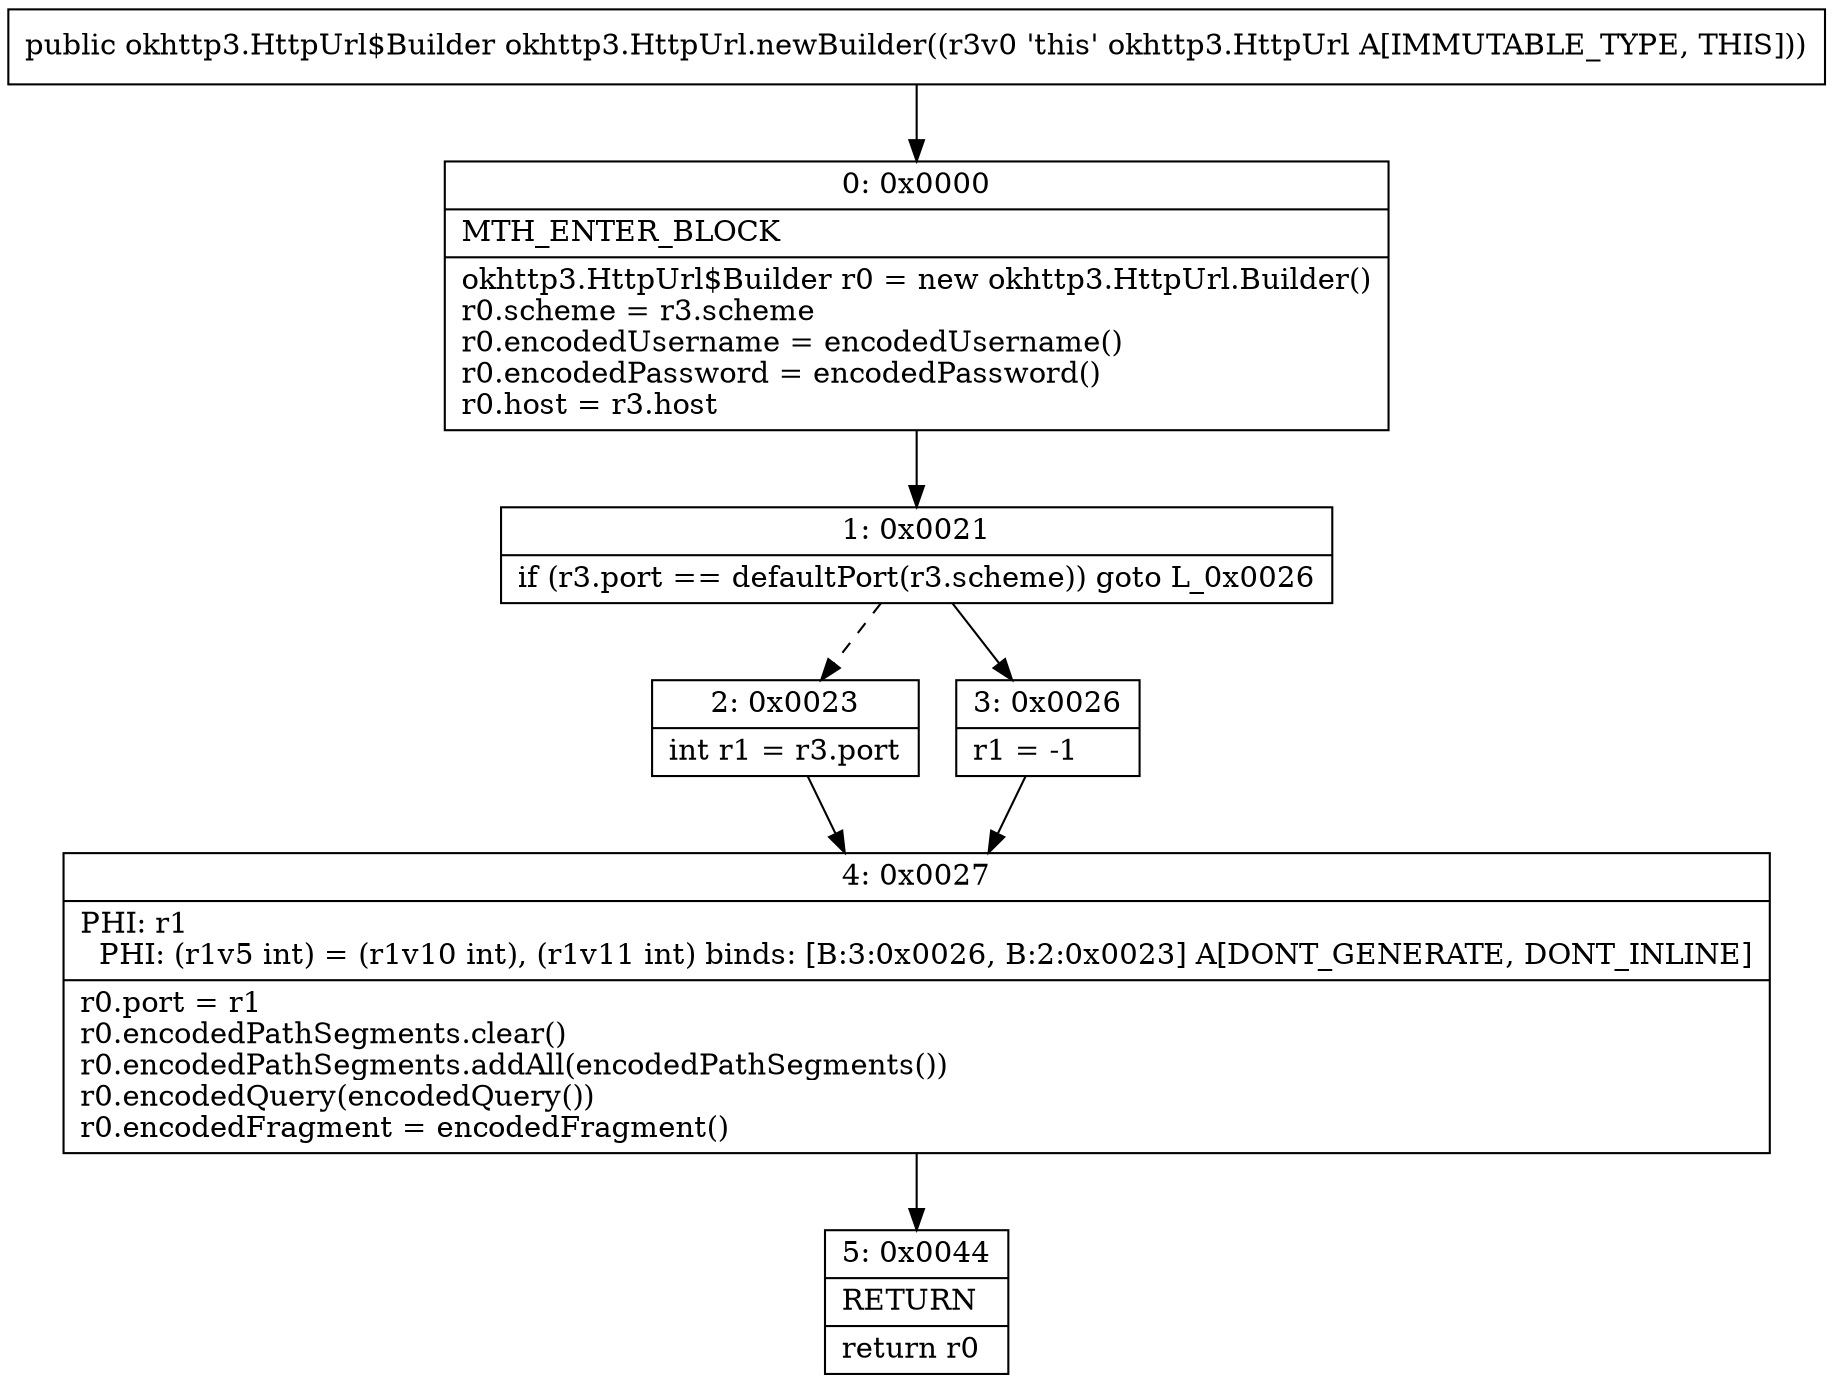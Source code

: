 digraph "CFG forokhttp3.HttpUrl.newBuilder()Lokhttp3\/HttpUrl$Builder;" {
Node_0 [shape=record,label="{0\:\ 0x0000|MTH_ENTER_BLOCK\l|okhttp3.HttpUrl$Builder r0 = new okhttp3.HttpUrl.Builder()\lr0.scheme = r3.scheme\lr0.encodedUsername = encodedUsername()\lr0.encodedPassword = encodedPassword()\lr0.host = r3.host\l}"];
Node_1 [shape=record,label="{1\:\ 0x0021|if (r3.port == defaultPort(r3.scheme)) goto L_0x0026\l}"];
Node_2 [shape=record,label="{2\:\ 0x0023|int r1 = r3.port\l}"];
Node_3 [shape=record,label="{3\:\ 0x0026|r1 = \-1\l}"];
Node_4 [shape=record,label="{4\:\ 0x0027|PHI: r1 \l  PHI: (r1v5 int) = (r1v10 int), (r1v11 int) binds: [B:3:0x0026, B:2:0x0023] A[DONT_GENERATE, DONT_INLINE]\l|r0.port = r1\lr0.encodedPathSegments.clear()\lr0.encodedPathSegments.addAll(encodedPathSegments())\lr0.encodedQuery(encodedQuery())\lr0.encodedFragment = encodedFragment()\l}"];
Node_5 [shape=record,label="{5\:\ 0x0044|RETURN\l|return r0\l}"];
MethodNode[shape=record,label="{public okhttp3.HttpUrl$Builder okhttp3.HttpUrl.newBuilder((r3v0 'this' okhttp3.HttpUrl A[IMMUTABLE_TYPE, THIS])) }"];
MethodNode -> Node_0;
Node_0 -> Node_1;
Node_1 -> Node_2[style=dashed];
Node_1 -> Node_3;
Node_2 -> Node_4;
Node_3 -> Node_4;
Node_4 -> Node_5;
}

